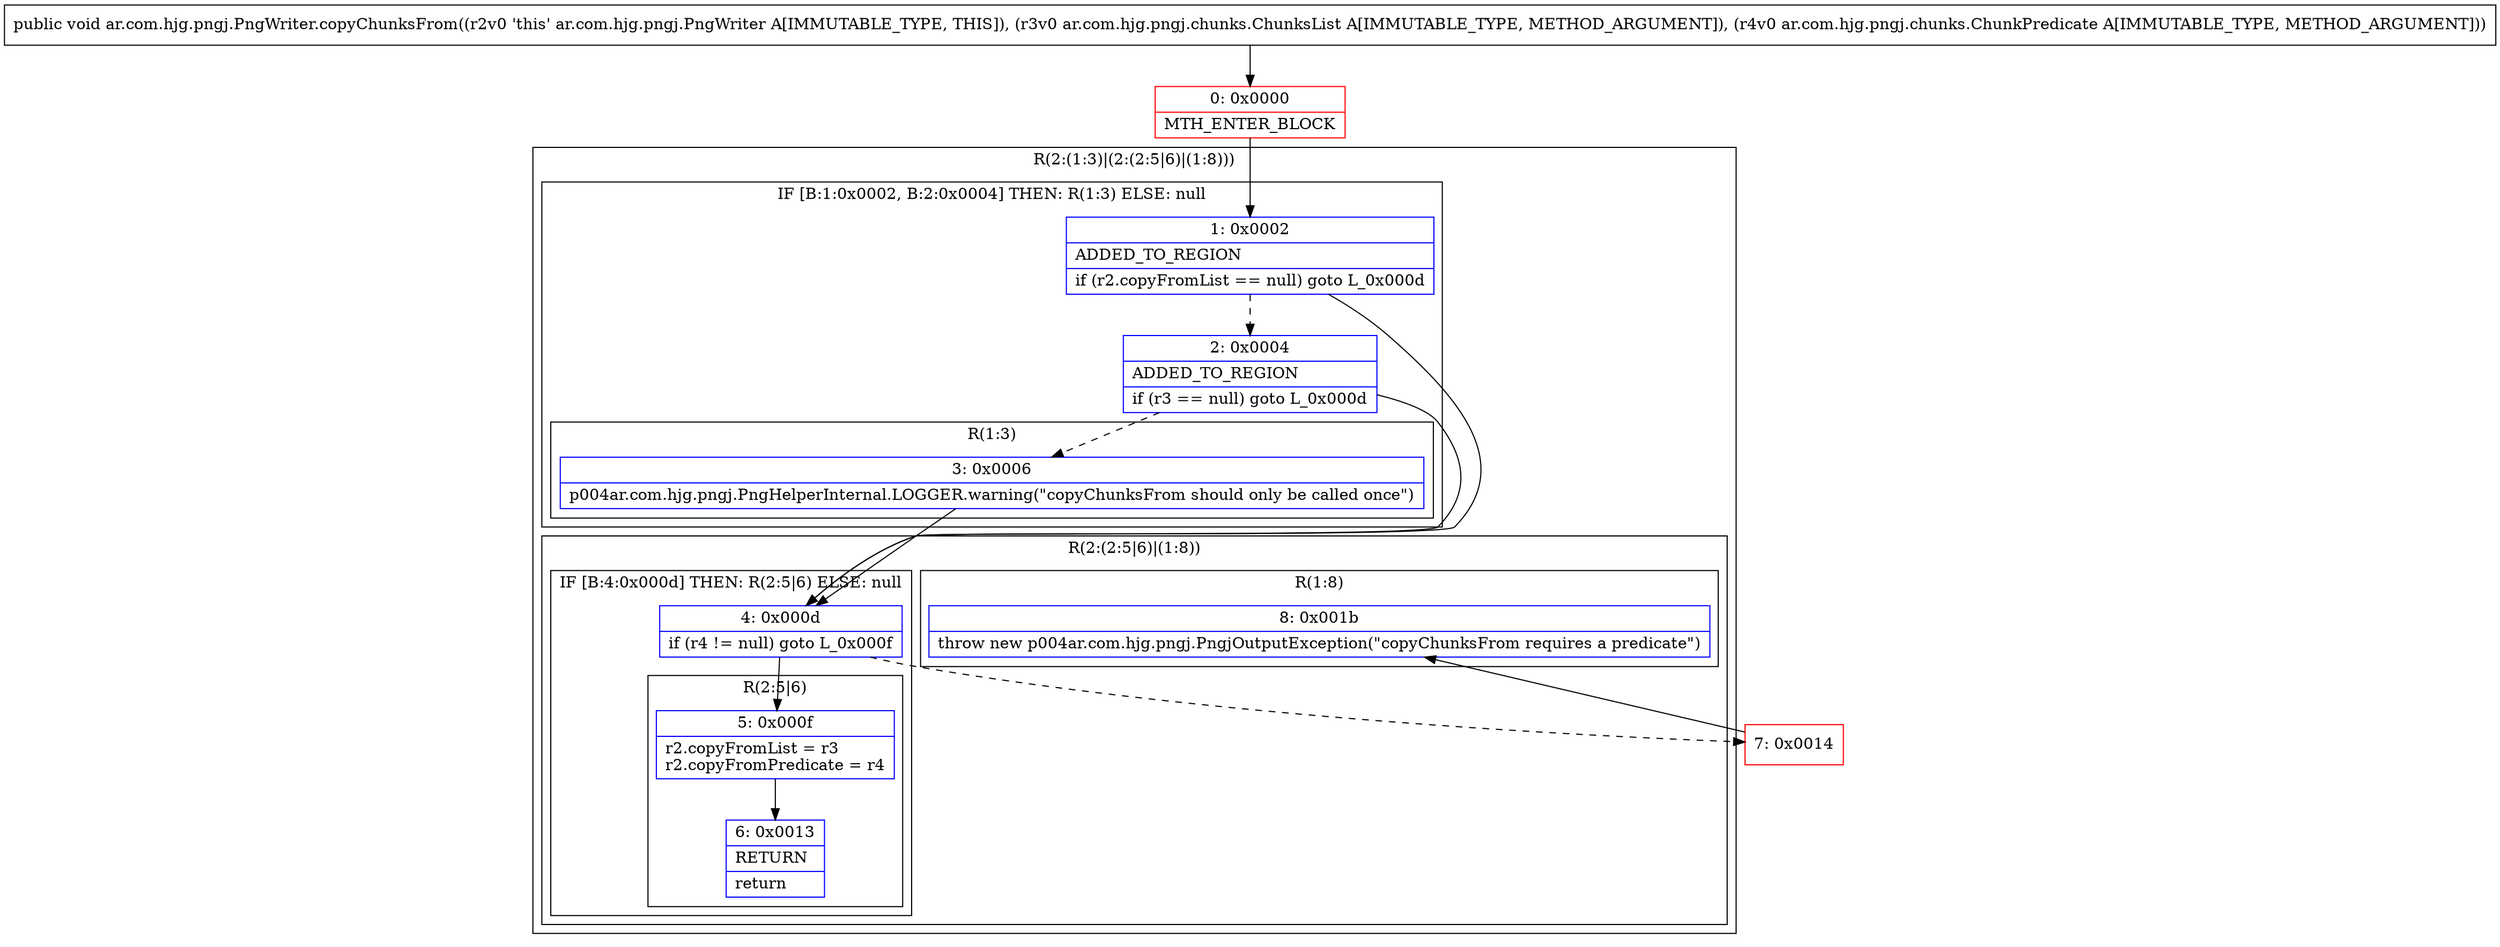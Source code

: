 digraph "CFG forar.com.hjg.pngj.PngWriter.copyChunksFrom(Lar\/com\/hjg\/pngj\/chunks\/ChunksList;Lar\/com\/hjg\/pngj\/chunks\/ChunkPredicate;)V" {
subgraph cluster_Region_814820929 {
label = "R(2:(1:3)|(2:(2:5|6)|(1:8)))";
node [shape=record,color=blue];
subgraph cluster_IfRegion_1469539427 {
label = "IF [B:1:0x0002, B:2:0x0004] THEN: R(1:3) ELSE: null";
node [shape=record,color=blue];
Node_1 [shape=record,label="{1\:\ 0x0002|ADDED_TO_REGION\l|if (r2.copyFromList == null) goto L_0x000d\l}"];
Node_2 [shape=record,label="{2\:\ 0x0004|ADDED_TO_REGION\l|if (r3 == null) goto L_0x000d\l}"];
subgraph cluster_Region_1548754389 {
label = "R(1:3)";
node [shape=record,color=blue];
Node_3 [shape=record,label="{3\:\ 0x0006|p004ar.com.hjg.pngj.PngHelperInternal.LOGGER.warning(\"copyChunksFrom should only be called once\")\l}"];
}
}
subgraph cluster_Region_1471932365 {
label = "R(2:(2:5|6)|(1:8))";
node [shape=record,color=blue];
subgraph cluster_IfRegion_1851861085 {
label = "IF [B:4:0x000d] THEN: R(2:5|6) ELSE: null";
node [shape=record,color=blue];
Node_4 [shape=record,label="{4\:\ 0x000d|if (r4 != null) goto L_0x000f\l}"];
subgraph cluster_Region_37350798 {
label = "R(2:5|6)";
node [shape=record,color=blue];
Node_5 [shape=record,label="{5\:\ 0x000f|r2.copyFromList = r3\lr2.copyFromPredicate = r4\l}"];
Node_6 [shape=record,label="{6\:\ 0x0013|RETURN\l|return\l}"];
}
}
subgraph cluster_Region_1591473833 {
label = "R(1:8)";
node [shape=record,color=blue];
Node_8 [shape=record,label="{8\:\ 0x001b|throw new p004ar.com.hjg.pngj.PngjOutputException(\"copyChunksFrom requires a predicate\")\l}"];
}
}
}
Node_0 [shape=record,color=red,label="{0\:\ 0x0000|MTH_ENTER_BLOCK\l}"];
Node_7 [shape=record,color=red,label="{7\:\ 0x0014}"];
MethodNode[shape=record,label="{public void ar.com.hjg.pngj.PngWriter.copyChunksFrom((r2v0 'this' ar.com.hjg.pngj.PngWriter A[IMMUTABLE_TYPE, THIS]), (r3v0 ar.com.hjg.pngj.chunks.ChunksList A[IMMUTABLE_TYPE, METHOD_ARGUMENT]), (r4v0 ar.com.hjg.pngj.chunks.ChunkPredicate A[IMMUTABLE_TYPE, METHOD_ARGUMENT])) }"];
MethodNode -> Node_0;
Node_1 -> Node_2[style=dashed];
Node_1 -> Node_4;
Node_2 -> Node_3[style=dashed];
Node_2 -> Node_4;
Node_3 -> Node_4;
Node_4 -> Node_5;
Node_4 -> Node_7[style=dashed];
Node_5 -> Node_6;
Node_0 -> Node_1;
Node_7 -> Node_8;
}

